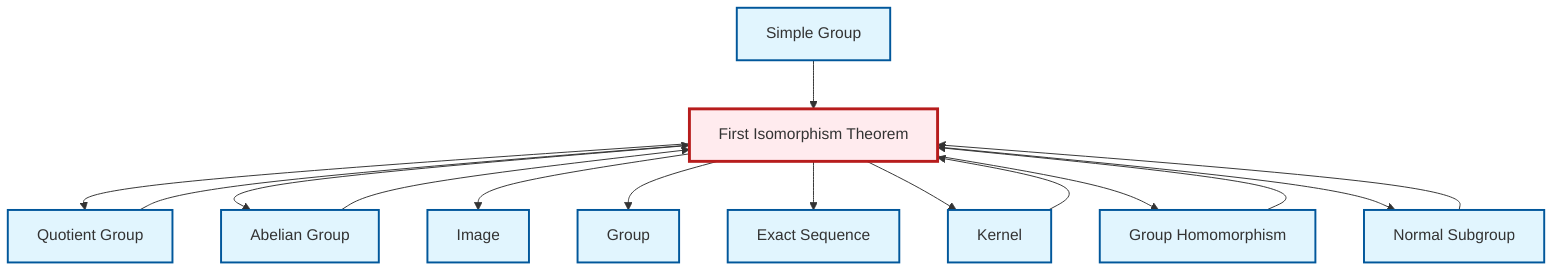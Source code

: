 graph TD
    classDef definition fill:#e1f5fe,stroke:#01579b,stroke-width:2px
    classDef theorem fill:#f3e5f5,stroke:#4a148c,stroke-width:2px
    classDef axiom fill:#fff3e0,stroke:#e65100,stroke-width:2px
    classDef example fill:#e8f5e9,stroke:#1b5e20,stroke-width:2px
    classDef current fill:#ffebee,stroke:#b71c1c,stroke-width:3px
    def-exact-sequence["Exact Sequence"]:::definition
    thm-first-isomorphism["First Isomorphism Theorem"]:::theorem
    def-abelian-group["Abelian Group"]:::definition
    def-homomorphism["Group Homomorphism"]:::definition
    def-image["Image"]:::definition
    def-kernel["Kernel"]:::definition
    def-normal-subgroup["Normal Subgroup"]:::definition
    def-simple-group["Simple Group"]:::definition
    def-quotient-group["Quotient Group"]:::definition
    def-group["Group"]:::definition
    thm-first-isomorphism --> def-quotient-group
    def-normal-subgroup --> thm-first-isomorphism
    thm-first-isomorphism --> def-abelian-group
    thm-first-isomorphism --> def-image
    def-quotient-group --> thm-first-isomorphism
    def-simple-group --> thm-first-isomorphism
    thm-first-isomorphism --> def-group
    def-kernel --> thm-first-isomorphism
    thm-first-isomorphism --> def-exact-sequence
    def-homomorphism --> thm-first-isomorphism
    def-abelian-group --> thm-first-isomorphism
    thm-first-isomorphism --> def-kernel
    thm-first-isomorphism --> def-homomorphism
    thm-first-isomorphism --> def-normal-subgroup
    class thm-first-isomorphism current